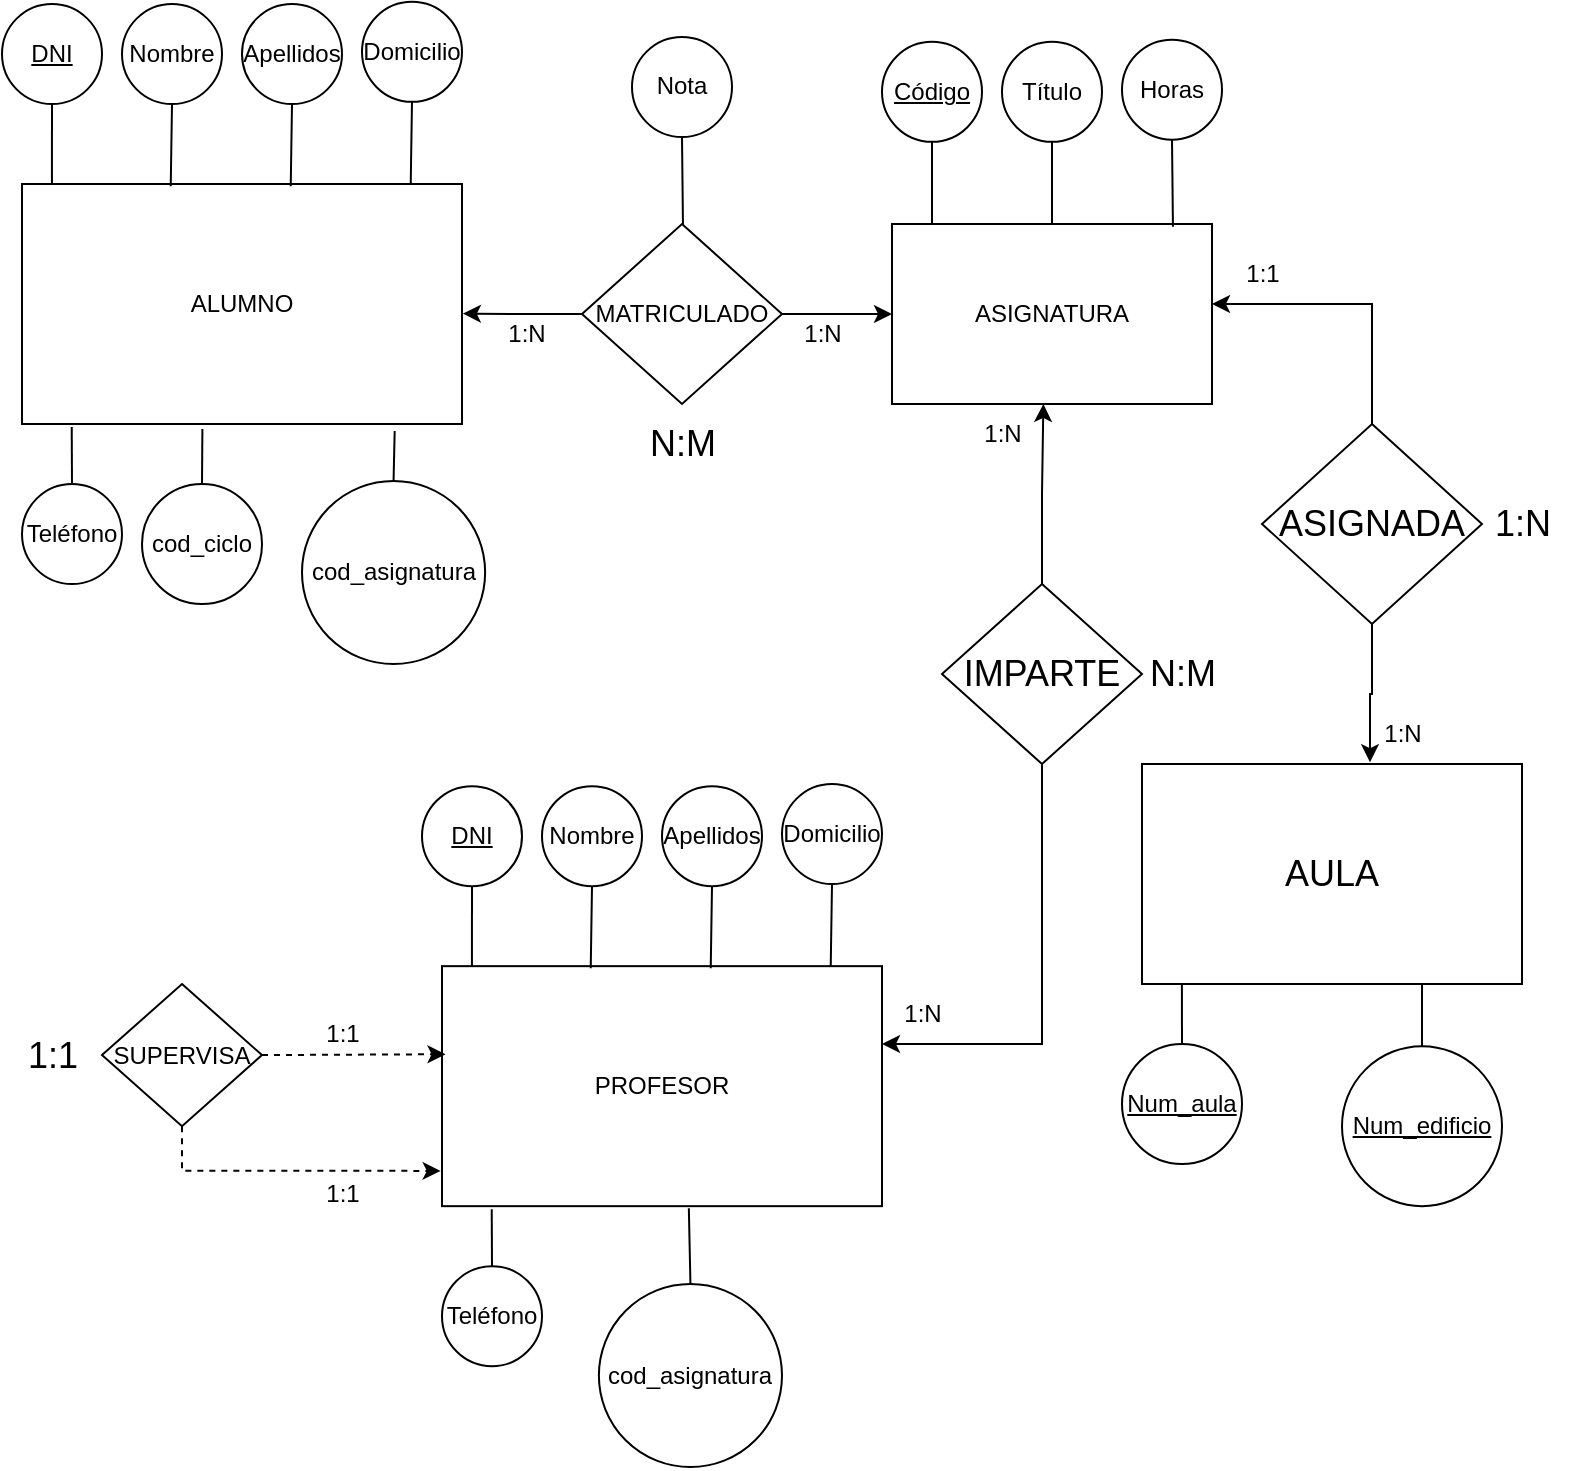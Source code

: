 <mxfile version="20.0.3" type="device"><diagram id="R2lEEEUBdFMjLlhIrx00" name="Page-1"><mxGraphModel dx="981" dy="548" grid="1" gridSize="10" guides="1" tooltips="1" connect="1" arrows="1" fold="1" page="1" pageScale="1" pageWidth="850" pageHeight="1100" math="0" shadow="0" extFonts="Permanent Marker^https://fonts.googleapis.com/css?family=Permanent+Marker"><root><mxCell id="0"/><mxCell id="1" parent="0"/><mxCell id="5BPds5T41BUrXexyIAXY-1" value="ALUMNO" style="rounded=0;whiteSpace=wrap;html=1;" vertex="1" parent="1"><mxGeometry x="10" y="140" width="220" height="120" as="geometry"/></mxCell><mxCell id="5BPds5T41BUrXexyIAXY-2" value="&lt;u&gt;DNI&lt;/u&gt;" style="ellipse;whiteSpace=wrap;html=1;aspect=fixed;" vertex="1" parent="1"><mxGeometry y="50" width="50" height="50" as="geometry"/></mxCell><mxCell id="5BPds5T41BUrXexyIAXY-4" value="" style="endArrow=none;html=1;rounded=0;entryX=0.5;entryY=1;entryDx=0;entryDy=0;exitX=0.068;exitY=0;exitDx=0;exitDy=0;exitPerimeter=0;" edge="1" parent="1" source="5BPds5T41BUrXexyIAXY-1" target="5BPds5T41BUrXexyIAXY-2"><mxGeometry width="50" height="50" relative="1" as="geometry"><mxPoint x="40" y="160" as="sourcePoint"/><mxPoint x="90" y="110" as="targetPoint"/></mxGeometry></mxCell><mxCell id="5BPds5T41BUrXexyIAXY-5" value="Nombre" style="ellipse;whiteSpace=wrap;html=1;aspect=fixed;" vertex="1" parent="1"><mxGeometry x="60" y="50" width="50" height="50" as="geometry"/></mxCell><mxCell id="5BPds5T41BUrXexyIAXY-6" value="" style="endArrow=none;html=1;rounded=0;entryX=0.5;entryY=1;entryDx=0;entryDy=0;exitX=0.338;exitY=0.009;exitDx=0;exitDy=0;exitPerimeter=0;" edge="1" parent="1" target="5BPds5T41BUrXexyIAXY-5" source="5BPds5T41BUrXexyIAXY-1"><mxGeometry width="50" height="50" relative="1" as="geometry"><mxPoint x="155.04" y="140" as="sourcePoint"/><mxPoint x="130" y="110" as="targetPoint"/></mxGeometry></mxCell><mxCell id="5BPds5T41BUrXexyIAXY-7" value="Apellidos" style="ellipse;whiteSpace=wrap;html=1;aspect=fixed;" vertex="1" parent="1"><mxGeometry x="120" y="50" width="50" height="50" as="geometry"/></mxCell><mxCell id="5BPds5T41BUrXexyIAXY-8" value="" style="endArrow=none;html=1;rounded=0;entryX=0.5;entryY=1;entryDx=0;entryDy=0;exitX=0.338;exitY=0.009;exitDx=0;exitDy=0;exitPerimeter=0;" edge="1" parent="1" target="5BPds5T41BUrXexyIAXY-7"><mxGeometry width="50" height="50" relative="1" as="geometry"><mxPoint x="144.36" y="141.08" as="sourcePoint"/><mxPoint x="190" y="110" as="targetPoint"/></mxGeometry></mxCell><mxCell id="5BPds5T41BUrXexyIAXY-9" value="Domicilio" style="ellipse;whiteSpace=wrap;html=1;aspect=fixed;" vertex="1" parent="1"><mxGeometry x="180" y="48.92" width="50" height="50" as="geometry"/></mxCell><mxCell id="5BPds5T41BUrXexyIAXY-10" value="" style="endArrow=none;html=1;rounded=0;entryX=0.5;entryY=1;entryDx=0;entryDy=0;exitX=0.338;exitY=0.009;exitDx=0;exitDy=0;exitPerimeter=0;" edge="1" parent="1" target="5BPds5T41BUrXexyIAXY-9"><mxGeometry width="50" height="50" relative="1" as="geometry"><mxPoint x="204.36" y="140.0" as="sourcePoint"/><mxPoint x="250" y="108.92" as="targetPoint"/></mxGeometry></mxCell><mxCell id="5BPds5T41BUrXexyIAXY-11" value="Teléfono" style="ellipse;whiteSpace=wrap;html=1;aspect=fixed;" vertex="1" parent="1"><mxGeometry x="10" y="290" width="50" height="50" as="geometry"/></mxCell><mxCell id="5BPds5T41BUrXexyIAXY-12" value="" style="endArrow=none;html=1;rounded=0;exitX=0.5;exitY=0;exitDx=0;exitDy=0;entryX=0.113;entryY=1.013;entryDx=0;entryDy=0;entryPerimeter=0;" edge="1" parent="1" target="5BPds5T41BUrXexyIAXY-1" source="5BPds5T41BUrXexyIAXY-11"><mxGeometry width="50" height="50" relative="1" as="geometry"><mxPoint x="64.36" y="361.08" as="sourcePoint"/><mxPoint x="120" y="320" as="targetPoint"/></mxGeometry></mxCell><mxCell id="5BPds5T41BUrXexyIAXY-13" value="cod_ciclo" style="ellipse;whiteSpace=wrap;html=1;aspect=fixed;" vertex="1" parent="1"><mxGeometry x="70" y="290" width="60" height="60" as="geometry"/></mxCell><mxCell id="5BPds5T41BUrXexyIAXY-14" value="" style="endArrow=none;html=1;rounded=0;exitX=0.5;exitY=0;exitDx=0;exitDy=0;entryX=0.41;entryY=1.021;entryDx=0;entryDy=0;entryPerimeter=0;" edge="1" parent="1" source="5BPds5T41BUrXexyIAXY-13" target="5BPds5T41BUrXexyIAXY-1"><mxGeometry width="50" height="50" relative="1" as="geometry"><mxPoint x="124.36" y="361.08" as="sourcePoint"/><mxPoint x="94.86" y="261.56" as="targetPoint"/></mxGeometry></mxCell><mxCell id="5BPds5T41BUrXexyIAXY-15" value="cod_asignatura" style="ellipse;whiteSpace=wrap;html=1;aspect=fixed;" vertex="1" parent="1"><mxGeometry x="150" y="288.44" width="91.56" height="91.56" as="geometry"/></mxCell><mxCell id="5BPds5T41BUrXexyIAXY-16" value="" style="endArrow=none;html=1;rounded=0;exitX=0.5;exitY=0;exitDx=0;exitDy=0;entryX=0.847;entryY=1.029;entryDx=0;entryDy=0;entryPerimeter=0;" edge="1" parent="1" source="5BPds5T41BUrXexyIAXY-15" target="5BPds5T41BUrXexyIAXY-1"><mxGeometry width="50" height="50" relative="1" as="geometry"><mxPoint x="204.36" y="359.52" as="sourcePoint"/><mxPoint x="174.86" y="260.0" as="targetPoint"/></mxGeometry></mxCell><mxCell id="5BPds5T41BUrXexyIAXY-18" value="PROFESOR" style="rounded=0;whiteSpace=wrap;html=1;" vertex="1" parent="1"><mxGeometry x="220" y="531.08" width="220" height="120" as="geometry"/></mxCell><mxCell id="5BPds5T41BUrXexyIAXY-19" value="&lt;u&gt;DNI&lt;/u&gt;" style="ellipse;whiteSpace=wrap;html=1;aspect=fixed;" vertex="1" parent="1"><mxGeometry x="210" y="441.08" width="50" height="50" as="geometry"/></mxCell><mxCell id="5BPds5T41BUrXexyIAXY-20" value="" style="endArrow=none;html=1;rounded=0;entryX=0.5;entryY=1;entryDx=0;entryDy=0;exitX=0.068;exitY=0;exitDx=0;exitDy=0;exitPerimeter=0;" edge="1" parent="1" source="5BPds5T41BUrXexyIAXY-18" target="5BPds5T41BUrXexyIAXY-19"><mxGeometry width="50" height="50" relative="1" as="geometry"><mxPoint x="250" y="551.08" as="sourcePoint"/><mxPoint x="300" y="501.08" as="targetPoint"/></mxGeometry></mxCell><mxCell id="5BPds5T41BUrXexyIAXY-21" value="Nombre" style="ellipse;whiteSpace=wrap;html=1;aspect=fixed;" vertex="1" parent="1"><mxGeometry x="270" y="441.08" width="50" height="50" as="geometry"/></mxCell><mxCell id="5BPds5T41BUrXexyIAXY-22" value="" style="endArrow=none;html=1;rounded=0;entryX=0.5;entryY=1;entryDx=0;entryDy=0;exitX=0.338;exitY=0.009;exitDx=0;exitDy=0;exitPerimeter=0;" edge="1" parent="1" source="5BPds5T41BUrXexyIAXY-18" target="5BPds5T41BUrXexyIAXY-21"><mxGeometry width="50" height="50" relative="1" as="geometry"><mxPoint x="365.04" y="531.08" as="sourcePoint"/><mxPoint x="340" y="501.08" as="targetPoint"/></mxGeometry></mxCell><mxCell id="5BPds5T41BUrXexyIAXY-23" value="Apellidos" style="ellipse;whiteSpace=wrap;html=1;aspect=fixed;" vertex="1" parent="1"><mxGeometry x="330" y="441.08" width="50" height="50" as="geometry"/></mxCell><mxCell id="5BPds5T41BUrXexyIAXY-24" value="" style="endArrow=none;html=1;rounded=0;entryX=0.5;entryY=1;entryDx=0;entryDy=0;exitX=0.338;exitY=0.009;exitDx=0;exitDy=0;exitPerimeter=0;" edge="1" parent="1" target="5BPds5T41BUrXexyIAXY-23"><mxGeometry width="50" height="50" relative="1" as="geometry"><mxPoint x="354.36" y="532.16" as="sourcePoint"/><mxPoint x="400" y="501.08" as="targetPoint"/></mxGeometry></mxCell><mxCell id="5BPds5T41BUrXexyIAXY-25" value="Domicilio" style="ellipse;whiteSpace=wrap;html=1;aspect=fixed;" vertex="1" parent="1"><mxGeometry x="390" y="440" width="50" height="50" as="geometry"/></mxCell><mxCell id="5BPds5T41BUrXexyIAXY-26" value="" style="endArrow=none;html=1;rounded=0;entryX=0.5;entryY=1;entryDx=0;entryDy=0;exitX=0.338;exitY=0.009;exitDx=0;exitDy=0;exitPerimeter=0;" edge="1" parent="1" target="5BPds5T41BUrXexyIAXY-25"><mxGeometry width="50" height="50" relative="1" as="geometry"><mxPoint x="414.36" y="531.08" as="sourcePoint"/><mxPoint x="460" y="500" as="targetPoint"/></mxGeometry></mxCell><mxCell id="5BPds5T41BUrXexyIAXY-27" value="Teléfono" style="ellipse;whiteSpace=wrap;html=1;aspect=fixed;" vertex="1" parent="1"><mxGeometry x="220" y="681.08" width="50" height="50" as="geometry"/></mxCell><mxCell id="5BPds5T41BUrXexyIAXY-28" value="" style="endArrow=none;html=1;rounded=0;exitX=0.5;exitY=0;exitDx=0;exitDy=0;entryX=0.113;entryY=1.013;entryDx=0;entryDy=0;entryPerimeter=0;" edge="1" parent="1" source="5BPds5T41BUrXexyIAXY-27" target="5BPds5T41BUrXexyIAXY-18"><mxGeometry width="50" height="50" relative="1" as="geometry"><mxPoint x="274.36" y="752.16" as="sourcePoint"/><mxPoint x="330" y="711.08" as="targetPoint"/></mxGeometry></mxCell><mxCell id="5BPds5T41BUrXexyIAXY-31" value="cod_asignatura" style="ellipse;whiteSpace=wrap;html=1;aspect=fixed;" vertex="1" parent="1"><mxGeometry x="298.44" y="690" width="91.56" height="91.56" as="geometry"/></mxCell><mxCell id="5BPds5T41BUrXexyIAXY-32" value="" style="endArrow=none;html=1;rounded=0;exitX=0.5;exitY=0;exitDx=0;exitDy=0;entryX=0.561;entryY=1.009;entryDx=0;entryDy=0;entryPerimeter=0;" edge="1" parent="1" source="5BPds5T41BUrXexyIAXY-31" target="5BPds5T41BUrXexyIAXY-18"><mxGeometry width="50" height="50" relative="1" as="geometry"><mxPoint x="414.36" y="750.6" as="sourcePoint"/><mxPoint x="384.86" y="651.08" as="targetPoint"/></mxGeometry></mxCell><mxCell id="5BPds5T41BUrXexyIAXY-50" style="edgeStyle=orthogonalEdgeStyle;rounded=0;orthogonalLoop=1;jettySize=auto;html=1;exitX=0.5;exitY=1;exitDx=0;exitDy=0;entryX=-0.003;entryY=0.853;entryDx=0;entryDy=0;entryPerimeter=0;dashed=1;" edge="1" parent="1" source="5BPds5T41BUrXexyIAXY-36" target="5BPds5T41BUrXexyIAXY-18"><mxGeometry relative="1" as="geometry"/></mxCell><mxCell id="5BPds5T41BUrXexyIAXY-36" value="SUPERVISA" style="rhombus;whiteSpace=wrap;html=1;" vertex="1" parent="1"><mxGeometry x="50" y="540" width="80" height="71.08" as="geometry"/></mxCell><mxCell id="5BPds5T41BUrXexyIAXY-40" value="1:1" style="text;html=1;resizable=0;autosize=1;align=center;verticalAlign=middle;points=[];fillColor=none;strokeColor=none;rounded=0;" vertex="1" parent="1"><mxGeometry x="150" y="550" width="40" height="30" as="geometry"/></mxCell><mxCell id="5BPds5T41BUrXexyIAXY-41" value="1:1" style="text;html=1;resizable=0;autosize=1;align=center;verticalAlign=middle;points=[];fillColor=none;strokeColor=none;rounded=0;" vertex="1" parent="1"><mxGeometry x="150" y="630" width="40" height="30" as="geometry"/></mxCell><mxCell id="5BPds5T41BUrXexyIAXY-42" value="ASIGNATURA" style="rounded=0;whiteSpace=wrap;html=1;" vertex="1" parent="1"><mxGeometry x="445" y="160" width="160" height="90" as="geometry"/></mxCell><mxCell id="5BPds5T41BUrXexyIAXY-43" value="&lt;u&gt;Código&lt;/u&gt;" style="ellipse;whiteSpace=wrap;html=1;aspect=fixed;" vertex="1" parent="1"><mxGeometry x="440" y="68.92" width="50" height="50" as="geometry"/></mxCell><mxCell id="5BPds5T41BUrXexyIAXY-44" value="" style="endArrow=none;html=1;rounded=0;entryX=0.5;entryY=1;entryDx=0;entryDy=0;exitX=0.125;exitY=0;exitDx=0;exitDy=0;exitPerimeter=0;" edge="1" parent="1" target="5BPds5T41BUrXexyIAXY-43" source="5BPds5T41BUrXexyIAXY-42"><mxGeometry width="50" height="50" relative="1" as="geometry"><mxPoint x="464.36" y="160.0" as="sourcePoint"/><mxPoint x="510" y="128.92" as="targetPoint"/></mxGeometry></mxCell><mxCell id="5BPds5T41BUrXexyIAXY-45" value="Título" style="ellipse;whiteSpace=wrap;html=1;aspect=fixed;" vertex="1" parent="1"><mxGeometry x="500" y="68.92" width="50" height="50" as="geometry"/></mxCell><mxCell id="5BPds5T41BUrXexyIAXY-46" value="" style="endArrow=none;html=1;rounded=0;entryX=0.5;entryY=1;entryDx=0;entryDy=0;exitX=0.5;exitY=0;exitDx=0;exitDy=0;" edge="1" parent="1" target="5BPds5T41BUrXexyIAXY-45" source="5BPds5T41BUrXexyIAXY-42"><mxGeometry width="50" height="50" relative="1" as="geometry"><mxPoint x="524.36" y="160.0" as="sourcePoint"/><mxPoint x="570" y="128.92" as="targetPoint"/></mxGeometry></mxCell><mxCell id="5BPds5T41BUrXexyIAXY-47" value="Horas" style="ellipse;whiteSpace=wrap;html=1;aspect=fixed;" vertex="1" parent="1"><mxGeometry x="560" y="67.84" width="50" height="50" as="geometry"/></mxCell><mxCell id="5BPds5T41BUrXexyIAXY-48" value="" style="endArrow=none;html=1;rounded=0;entryX=0.5;entryY=1;entryDx=0;entryDy=0;exitX=0.878;exitY=0.015;exitDx=0;exitDy=0;exitPerimeter=0;" edge="1" parent="1" target="5BPds5T41BUrXexyIAXY-47" source="5BPds5T41BUrXexyIAXY-42"><mxGeometry width="50" height="50" relative="1" as="geometry"><mxPoint x="584.36" y="158.92" as="sourcePoint"/><mxPoint x="630" y="127.84" as="targetPoint"/></mxGeometry></mxCell><mxCell id="5BPds5T41BUrXexyIAXY-53" style="edgeStyle=orthogonalEdgeStyle;rounded=0;orthogonalLoop=1;jettySize=auto;html=1;exitX=0;exitY=0.5;exitDx=0;exitDy=0;entryX=1.002;entryY=0.54;entryDx=0;entryDy=0;entryPerimeter=0;" edge="1" parent="1" source="5BPds5T41BUrXexyIAXY-49" target="5BPds5T41BUrXexyIAXY-1"><mxGeometry relative="1" as="geometry"/></mxCell><mxCell id="5BPds5T41BUrXexyIAXY-55" style="edgeStyle=orthogonalEdgeStyle;rounded=0;orthogonalLoop=1;jettySize=auto;html=1;entryX=0;entryY=0.5;entryDx=0;entryDy=0;" edge="1" parent="1" source="5BPds5T41BUrXexyIAXY-49" target="5BPds5T41BUrXexyIAXY-42"><mxGeometry relative="1" as="geometry"/></mxCell><mxCell id="5BPds5T41BUrXexyIAXY-49" value="MATRICULADO" style="rhombus;whiteSpace=wrap;html=1;" vertex="1" parent="1"><mxGeometry x="290" y="160" width="100" height="90" as="geometry"/></mxCell><mxCell id="5BPds5T41BUrXexyIAXY-52" value="" style="endArrow=classic;html=1;rounded=0;exitX=1;exitY=0.5;exitDx=0;exitDy=0;entryX=0.008;entryY=0.367;entryDx=0;entryDy=0;entryPerimeter=0;dashed=1;" edge="1" parent="1" source="5BPds5T41BUrXexyIAXY-36" target="5BPds5T41BUrXexyIAXY-18"><mxGeometry width="50" height="50" relative="1" as="geometry"><mxPoint x="130" y="570" as="sourcePoint"/><mxPoint x="217" y="540" as="targetPoint"/></mxGeometry></mxCell><mxCell id="5BPds5T41BUrXexyIAXY-56" value="1:N" style="text;html=1;resizable=0;autosize=1;align=center;verticalAlign=middle;points=[];fillColor=none;strokeColor=none;rounded=0;" vertex="1" parent="1"><mxGeometry x="241.56" y="200" width="40" height="30" as="geometry"/></mxCell><mxCell id="5BPds5T41BUrXexyIAXY-57" value="1:N" style="text;html=1;resizable=0;autosize=1;align=center;verticalAlign=middle;points=[];fillColor=none;strokeColor=none;rounded=0;" vertex="1" parent="1"><mxGeometry x="390" y="200" width="40" height="30" as="geometry"/></mxCell><mxCell id="5BPds5T41BUrXexyIAXY-58" value="Nota" style="ellipse;whiteSpace=wrap;html=1;aspect=fixed;" vertex="1" parent="1"><mxGeometry x="315" y="66.49" width="50" height="50" as="geometry"/></mxCell><mxCell id="5BPds5T41BUrXexyIAXY-59" value="" style="endArrow=none;html=1;rounded=0;entryX=0.5;entryY=1;entryDx=0;entryDy=0;exitX=0.878;exitY=0.015;exitDx=0;exitDy=0;exitPerimeter=0;" edge="1" parent="1" target="5BPds5T41BUrXexyIAXY-58"><mxGeometry width="50" height="50" relative="1" as="geometry"><mxPoint x="340.48" y="160.0" as="sourcePoint"/><mxPoint x="385" y="126.49" as="targetPoint"/></mxGeometry></mxCell><mxCell id="5BPds5T41BUrXexyIAXY-60" value="&lt;font style=&quot;font-size: 18px;&quot;&gt;1:1&lt;/font&gt;" style="text;html=1;resizable=0;autosize=1;align=center;verticalAlign=middle;points=[];fillColor=none;strokeColor=none;rounded=0;" vertex="1" parent="1"><mxGeometry y="555.54" width="50" height="40" as="geometry"/></mxCell><mxCell id="5BPds5T41BUrXexyIAXY-61" value="&lt;font style=&quot;font-size: 18px;&quot;&gt;N:M&lt;/font&gt;" style="text;html=1;resizable=0;autosize=1;align=center;verticalAlign=middle;points=[];fillColor=none;strokeColor=none;rounded=0;" vertex="1" parent="1"><mxGeometry x="310" y="250.0" width="60" height="40" as="geometry"/></mxCell><mxCell id="5BPds5T41BUrXexyIAXY-67" style="edgeStyle=orthogonalEdgeStyle;rounded=0;orthogonalLoop=1;jettySize=auto;html=1;exitX=0.5;exitY=0;exitDx=0;exitDy=0;entryX=0.473;entryY=1;entryDx=0;entryDy=0;entryPerimeter=0;fontSize=18;" edge="1" parent="1" source="5BPds5T41BUrXexyIAXY-63" target="5BPds5T41BUrXexyIAXY-42"><mxGeometry relative="1" as="geometry"/></mxCell><mxCell id="5BPds5T41BUrXexyIAXY-63" value="IMPARTE" style="rhombus;whiteSpace=wrap;html=1;fontSize=18;" vertex="1" parent="1"><mxGeometry x="470" y="340" width="100" height="90" as="geometry"/></mxCell><mxCell id="5BPds5T41BUrXexyIAXY-66" style="edgeStyle=orthogonalEdgeStyle;rounded=0;orthogonalLoop=1;jettySize=auto;html=1;exitX=0.5;exitY=1;exitDx=0;exitDy=0;entryX=1;entryY=0.5;entryDx=0;entryDy=0;fontSize=18;" edge="1" parent="1" source="5BPds5T41BUrXexyIAXY-63"><mxGeometry relative="1" as="geometry"><mxPoint x="445" y="460" as="sourcePoint"/><mxPoint x="440" y="570" as="targetPoint"/><Array as="points"><mxPoint x="520" y="570"/></Array></mxGeometry></mxCell><mxCell id="5BPds5T41BUrXexyIAXY-68" value="1:N" style="text;html=1;resizable=0;autosize=1;align=center;verticalAlign=middle;points=[];fillColor=none;strokeColor=none;rounded=0;" vertex="1" parent="1"><mxGeometry x="480" y="250" width="40" height="30" as="geometry"/></mxCell><mxCell id="5BPds5T41BUrXexyIAXY-69" value="1:N" style="text;html=1;resizable=0;autosize=1;align=center;verticalAlign=middle;points=[];fillColor=none;strokeColor=none;rounded=0;" vertex="1" parent="1"><mxGeometry x="440" y="540" width="40" height="30" as="geometry"/></mxCell><mxCell id="5BPds5T41BUrXexyIAXY-70" value="&lt;font style=&quot;font-size: 18px;&quot;&gt;N:M&lt;/font&gt;" style="text;html=1;resizable=0;autosize=1;align=center;verticalAlign=middle;points=[];fillColor=none;strokeColor=none;rounded=0;" vertex="1" parent="1"><mxGeometry x="560" y="365.0" width="60" height="40" as="geometry"/></mxCell><mxCell id="5BPds5T41BUrXexyIAXY-71" value="AULA" style="rounded=0;whiteSpace=wrap;html=1;fontSize=18;" vertex="1" parent="1"><mxGeometry x="570" y="430" width="190" height="110" as="geometry"/></mxCell><mxCell id="5BPds5T41BUrXexyIAXY-72" value="&lt;u&gt;Num_aula&lt;/u&gt;" style="ellipse;whiteSpace=wrap;html=1;aspect=fixed;" vertex="1" parent="1"><mxGeometry x="560" y="570" width="60" height="60" as="geometry"/></mxCell><mxCell id="5BPds5T41BUrXexyIAXY-73" value="" style="endArrow=none;html=1;rounded=0;exitX=0.5;exitY=0;exitDx=0;exitDy=0;entryX=0.105;entryY=1.003;entryDx=0;entryDy=0;entryPerimeter=0;" edge="1" parent="1" source="5BPds5T41BUrXexyIAXY-72" target="5BPds5T41BUrXexyIAXY-71"><mxGeometry width="50" height="50" relative="1" as="geometry"><mxPoint x="659.36" y="651.08" as="sourcePoint"/><mxPoint x="590" y="540" as="targetPoint"/></mxGeometry></mxCell><mxCell id="5BPds5T41BUrXexyIAXY-74" value="&lt;u&gt;Num_edificio&lt;/u&gt;" style="ellipse;whiteSpace=wrap;html=1;aspect=fixed;" vertex="1" parent="1"><mxGeometry x="670" y="571.08" width="80" height="80" as="geometry"/></mxCell><mxCell id="5BPds5T41BUrXexyIAXY-75" value="" style="endArrow=none;html=1;rounded=0;exitX=0.5;exitY=0;exitDx=0;exitDy=0;entryX=0.5;entryY=1;entryDx=0;entryDy=0;" edge="1" parent="1" source="5BPds5T41BUrXexyIAXY-74"><mxGeometry width="50" height="50" relative="1" as="geometry"><mxPoint x="784.36" y="651.08" as="sourcePoint"/><mxPoint x="710" y="540" as="targetPoint"/></mxGeometry></mxCell><mxCell id="5BPds5T41BUrXexyIAXY-80" style="edgeStyle=orthogonalEdgeStyle;rounded=0;orthogonalLoop=1;jettySize=auto;html=1;entryX=0.6;entryY=-0.008;entryDx=0;entryDy=0;entryPerimeter=0;fontSize=18;" edge="1" parent="1" source="5BPds5T41BUrXexyIAXY-76" target="5BPds5T41BUrXexyIAXY-71"><mxGeometry relative="1" as="geometry"/></mxCell><mxCell id="5BPds5T41BUrXexyIAXY-76" value="ASIGNADA" style="rhombus;whiteSpace=wrap;html=1;fontSize=18;" vertex="1" parent="1"><mxGeometry x="630" y="260" width="110" height="100" as="geometry"/></mxCell><mxCell id="5BPds5T41BUrXexyIAXY-79" style="edgeStyle=orthogonalEdgeStyle;rounded=0;orthogonalLoop=1;jettySize=auto;html=1;exitX=0.5;exitY=0;exitDx=0;exitDy=0;entryX=1;entryY=0.5;entryDx=0;entryDy=0;fontSize=18;" edge="1" parent="1" source="5BPds5T41BUrXexyIAXY-76"><mxGeometry relative="1" as="geometry"><mxPoint x="685" y="60" as="sourcePoint"/><mxPoint x="605" y="200" as="targetPoint"/><Array as="points"><mxPoint x="685" y="200"/></Array></mxGeometry></mxCell><mxCell id="5BPds5T41BUrXexyIAXY-81" value="1:N" style="text;html=1;resizable=0;autosize=1;align=center;verticalAlign=middle;points=[];fillColor=none;strokeColor=none;rounded=0;" vertex="1" parent="1"><mxGeometry x="680" y="400" width="40" height="30" as="geometry"/></mxCell><mxCell id="5BPds5T41BUrXexyIAXY-82" value="1:1" style="text;html=1;resizable=0;autosize=1;align=center;verticalAlign=middle;points=[];fillColor=none;strokeColor=none;rounded=0;" vertex="1" parent="1"><mxGeometry x="610" y="170" width="40" height="30" as="geometry"/></mxCell><mxCell id="5BPds5T41BUrXexyIAXY-83" value="&lt;font style=&quot;font-size: 18px;&quot;&gt;1:N&lt;/font&gt;" style="text;html=1;resizable=0;autosize=1;align=center;verticalAlign=middle;points=[];fillColor=none;strokeColor=none;rounded=0;" vertex="1" parent="1"><mxGeometry x="735" y="290.0" width="50" height="40" as="geometry"/></mxCell></root></mxGraphModel></diagram></mxfile>